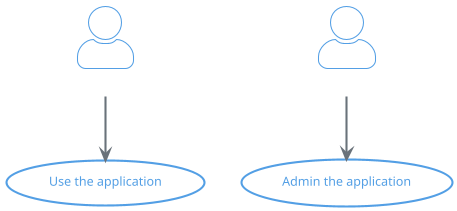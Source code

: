 ' Do not edit
' Theme Gallery
' autogenerated by script
'
@startuml
!$PUML_OUTLINE = "true"
!$PUML_MODE = "dark"
!theme cloudscape-design
skinparam actorStyle awesome
:User: --> (Use)
"Main Admin" as Admin
"Use the application" as (Use)
Admin --> (Admin the application)
@enduml
